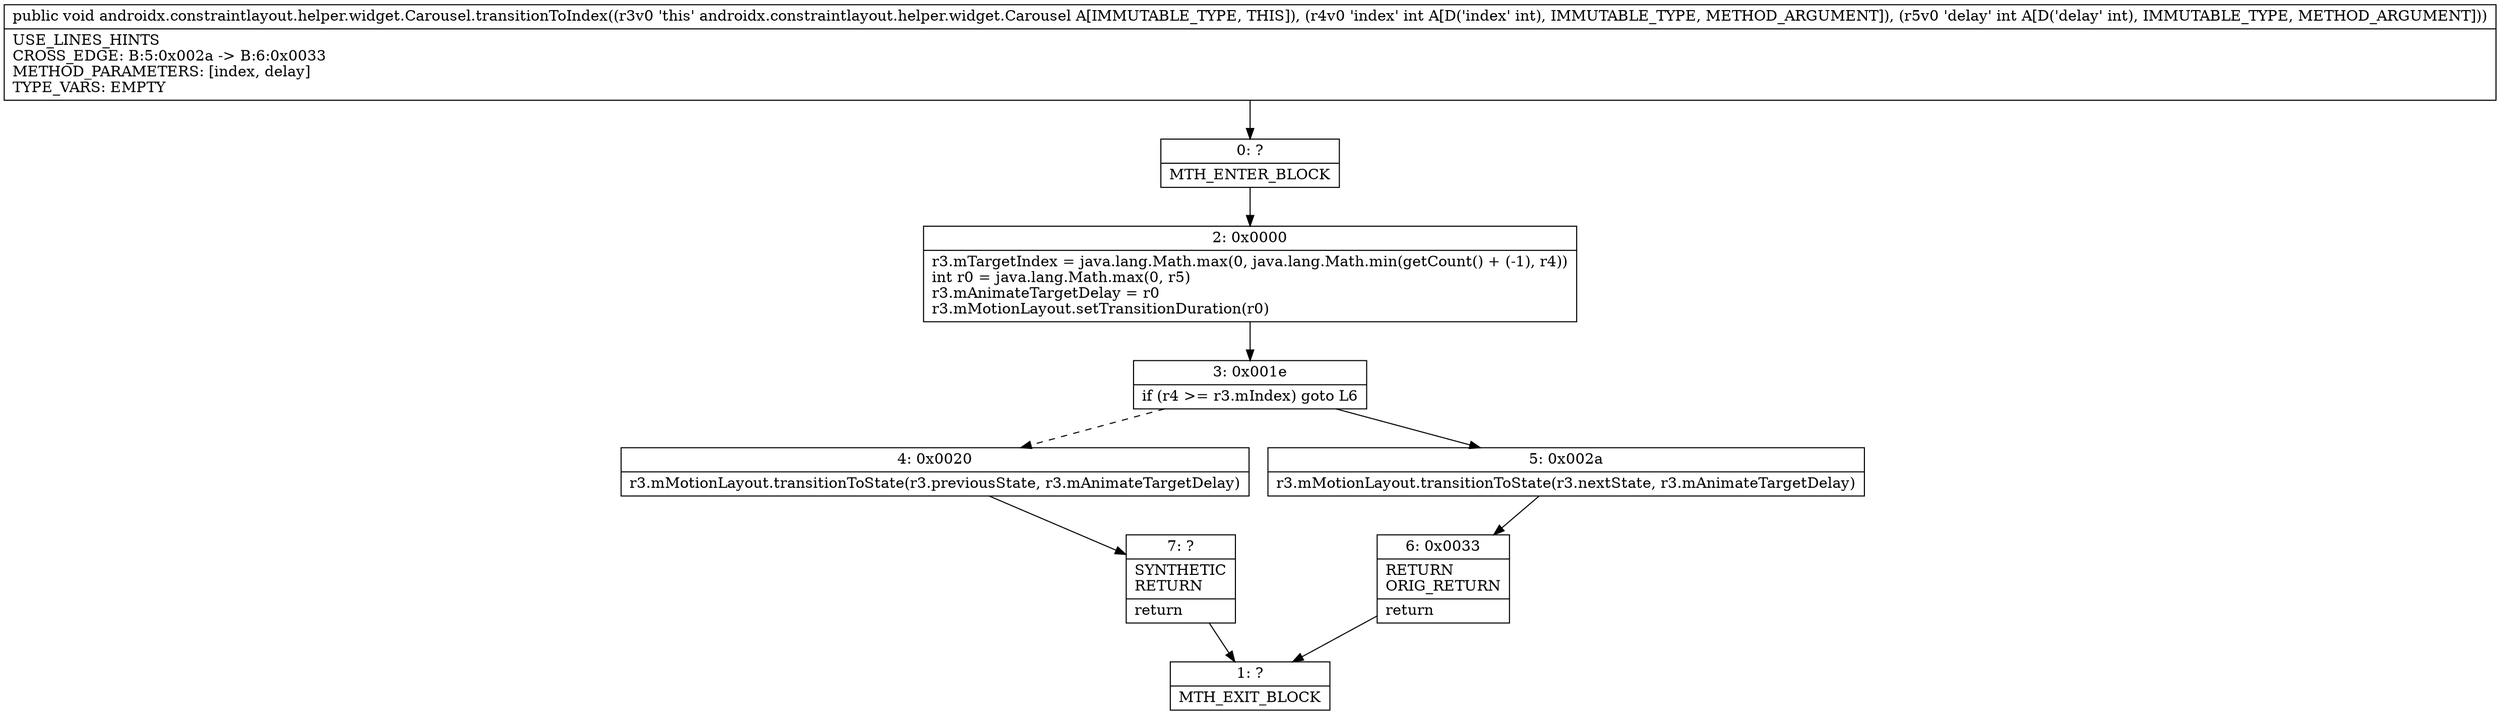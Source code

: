 digraph "CFG forandroidx.constraintlayout.helper.widget.Carousel.transitionToIndex(II)V" {
Node_0 [shape=record,label="{0\:\ ?|MTH_ENTER_BLOCK\l}"];
Node_2 [shape=record,label="{2\:\ 0x0000|r3.mTargetIndex = java.lang.Math.max(0, java.lang.Math.min(getCount() + (\-1), r4))\lint r0 = java.lang.Math.max(0, r5)\lr3.mAnimateTargetDelay = r0\lr3.mMotionLayout.setTransitionDuration(r0)\l}"];
Node_3 [shape=record,label="{3\:\ 0x001e|if (r4 \>= r3.mIndex) goto L6\l}"];
Node_4 [shape=record,label="{4\:\ 0x0020|r3.mMotionLayout.transitionToState(r3.previousState, r3.mAnimateTargetDelay)\l}"];
Node_7 [shape=record,label="{7\:\ ?|SYNTHETIC\lRETURN\l|return\l}"];
Node_1 [shape=record,label="{1\:\ ?|MTH_EXIT_BLOCK\l}"];
Node_5 [shape=record,label="{5\:\ 0x002a|r3.mMotionLayout.transitionToState(r3.nextState, r3.mAnimateTargetDelay)\l}"];
Node_6 [shape=record,label="{6\:\ 0x0033|RETURN\lORIG_RETURN\l|return\l}"];
MethodNode[shape=record,label="{public void androidx.constraintlayout.helper.widget.Carousel.transitionToIndex((r3v0 'this' androidx.constraintlayout.helper.widget.Carousel A[IMMUTABLE_TYPE, THIS]), (r4v0 'index' int A[D('index' int), IMMUTABLE_TYPE, METHOD_ARGUMENT]), (r5v0 'delay' int A[D('delay' int), IMMUTABLE_TYPE, METHOD_ARGUMENT]))  | USE_LINES_HINTS\lCROSS_EDGE: B:5:0x002a \-\> B:6:0x0033\lMETHOD_PARAMETERS: [index, delay]\lTYPE_VARS: EMPTY\l}"];
MethodNode -> Node_0;Node_0 -> Node_2;
Node_2 -> Node_3;
Node_3 -> Node_4[style=dashed];
Node_3 -> Node_5;
Node_4 -> Node_7;
Node_7 -> Node_1;
Node_5 -> Node_6;
Node_6 -> Node_1;
}

